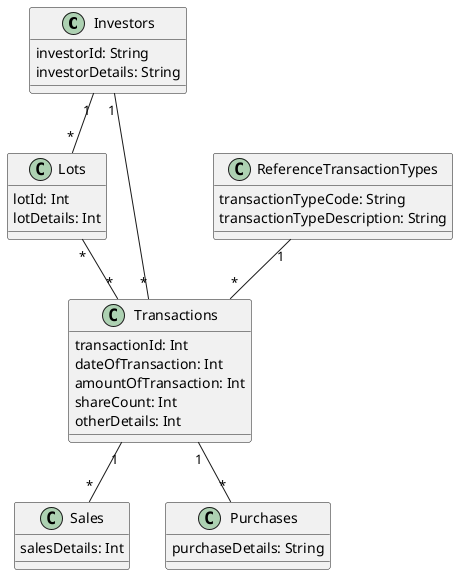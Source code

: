 @startuml "TrackingShareTransactions"


class Investors{
  investorId: String
  investorDetails: String
}

class Lots{
  lotId: Int
  lotDetails: Int
}

class ReferenceTransactionTypes{
  transactionTypeCode: String
  transactionTypeDescription: String
}

class Transactions{
  transactionId: Int
  dateOfTransaction: Int
  amountOfTransaction: Int
  shareCount: Int
  otherDetails: Int
}

class Sales{
  salesDetails: Int
}

class Purchases{
  purchaseDetails: String
}



Investors "1" -- "*" Lots

Investors "1" -- "*" Transactions

Lots "*" -- "*" Transactions

ReferenceTransactionTypes "1" -- "*" Transactions

Transactions "1" -- "*" Purchases

Transactions "1" -- "*" Sales


@enduml